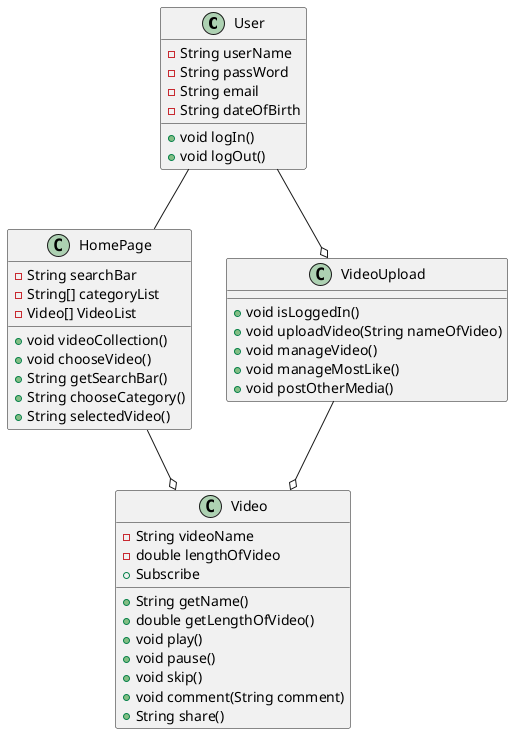 @startuml

class User{
    -String userName
    -String passWord
    -String email
    -String dateOfBirth
    +void logIn()
    +void logOut()
}

class HomePage{
    -String searchBar
    -String[] categoryList
    -Video[] VideoList
    +void videoCollection()
    +void chooseVideo()
    +String getSearchBar()
    +String chooseCategory()
    +String selectedVideo()
}

class VideoUpload{
    +void isLoggedIn()
    +void uploadVideo(String nameOfVideo)
    +void manageVideo()
    +void manageMostLike()
    +void postOtherMedia()
}

class Video{
    -String videoName
    -double lengthOfVideo
    +String getName()
    +double getLengthOfVideo()
    +void play()
    +void pause()
    +void skip()
    +void comment(String comment)
    +String share()
    +Subscribe
}

VideoUpload --o Video
HomePage --o Video

User --o VideoUpload
User -- HomePage

@enduml